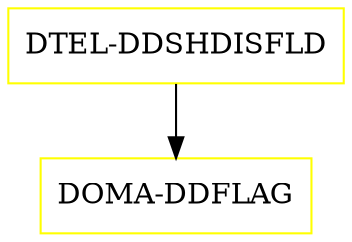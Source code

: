 digraph G {
  "DTEL-DDSHDISFLD" [shape=box,color=yellow];
  "DOMA-DDFLAG" [shape=box,color=yellow,URL="./DOMA_DDFLAG.html"];
  "DTEL-DDSHDISFLD" -> "DOMA-DDFLAG";
}
